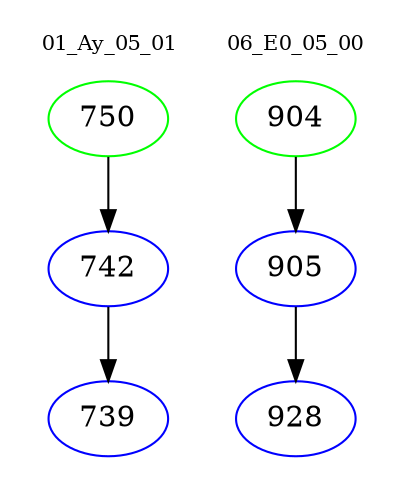 digraph{
subgraph cluster_0 {
color = white
label = "01_Ay_05_01";
fontsize=10;
T0_750 [label="750", color="green"]
T0_750 -> T0_742 [color="black"]
T0_742 [label="742", color="blue"]
T0_742 -> T0_739 [color="black"]
T0_739 [label="739", color="blue"]
}
subgraph cluster_1 {
color = white
label = "06_E0_05_00";
fontsize=10;
T1_904 [label="904", color="green"]
T1_904 -> T1_905 [color="black"]
T1_905 [label="905", color="blue"]
T1_905 -> T1_928 [color="black"]
T1_928 [label="928", color="blue"]
}
}
